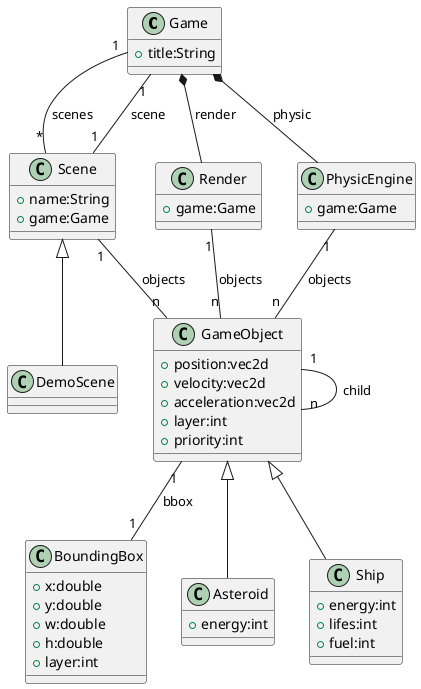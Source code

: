 @startuml
class Game{
    +title:String
}
class GameObject{
    +position:vec2d
    +velocity:vec2d
    +acceleration:vec2d
    +layer:int
    +priority:int
}
class BoundingBox{
    +x:double
    +y:double
    +w:double
    +h:double
    +layer:int
}
class Asteroid extends GameObject{
    +energy:int
}
class Ship extends GameObject{
    +energy:int
    +lifes:int
    +fuel:int
}
class Scene{
    +name:String
    +game:Game
}
class DemoScene extends Scene
class Render{
    +game:Game
}
class PhysicEngine{
    +game:Game
}
Game *-- Render:render
Game *-- PhysicEngine:physic
Game "1" -- "*" Scene:scenes
Game "1" -- "1" Scene:scene
Scene "1" -- "n" GameObject:objects
Render "1" -- "n" GameObject:objects
PhysicEngine "1" -- "n" GameObject:objects
GameObject "1" -- "n" GameObject:child
GameObject "1" -- "1" BoundingBox:bbox
@enduml

